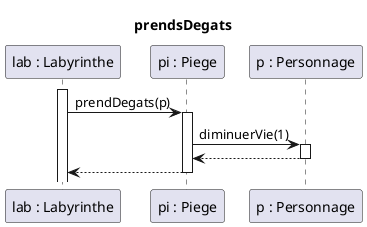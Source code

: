 @startuml
title "prendsDegats"


participant "lab : Labyrinthe" as lab
participant "pi : Piege" as pi
participant "p : Personnage" as p



activate lab
lab -> pi : prendDegats(p)
activate pi


pi -> p : diminuerVie(1)
activate p
p --> pi
deactivate p

pi --> lab
deactivate pi
@enduml